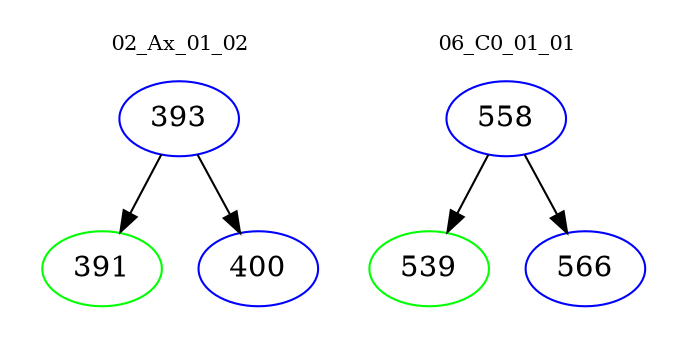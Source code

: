 digraph{
subgraph cluster_0 {
color = white
label = "02_Ax_01_02";
fontsize=10;
T0_393 [label="393", color="blue"]
T0_393 -> T0_391 [color="black"]
T0_391 [label="391", color="green"]
T0_393 -> T0_400 [color="black"]
T0_400 [label="400", color="blue"]
}
subgraph cluster_1 {
color = white
label = "06_C0_01_01";
fontsize=10;
T1_558 [label="558", color="blue"]
T1_558 -> T1_539 [color="black"]
T1_539 [label="539", color="green"]
T1_558 -> T1_566 [color="black"]
T1_566 [label="566", color="blue"]
}
}
